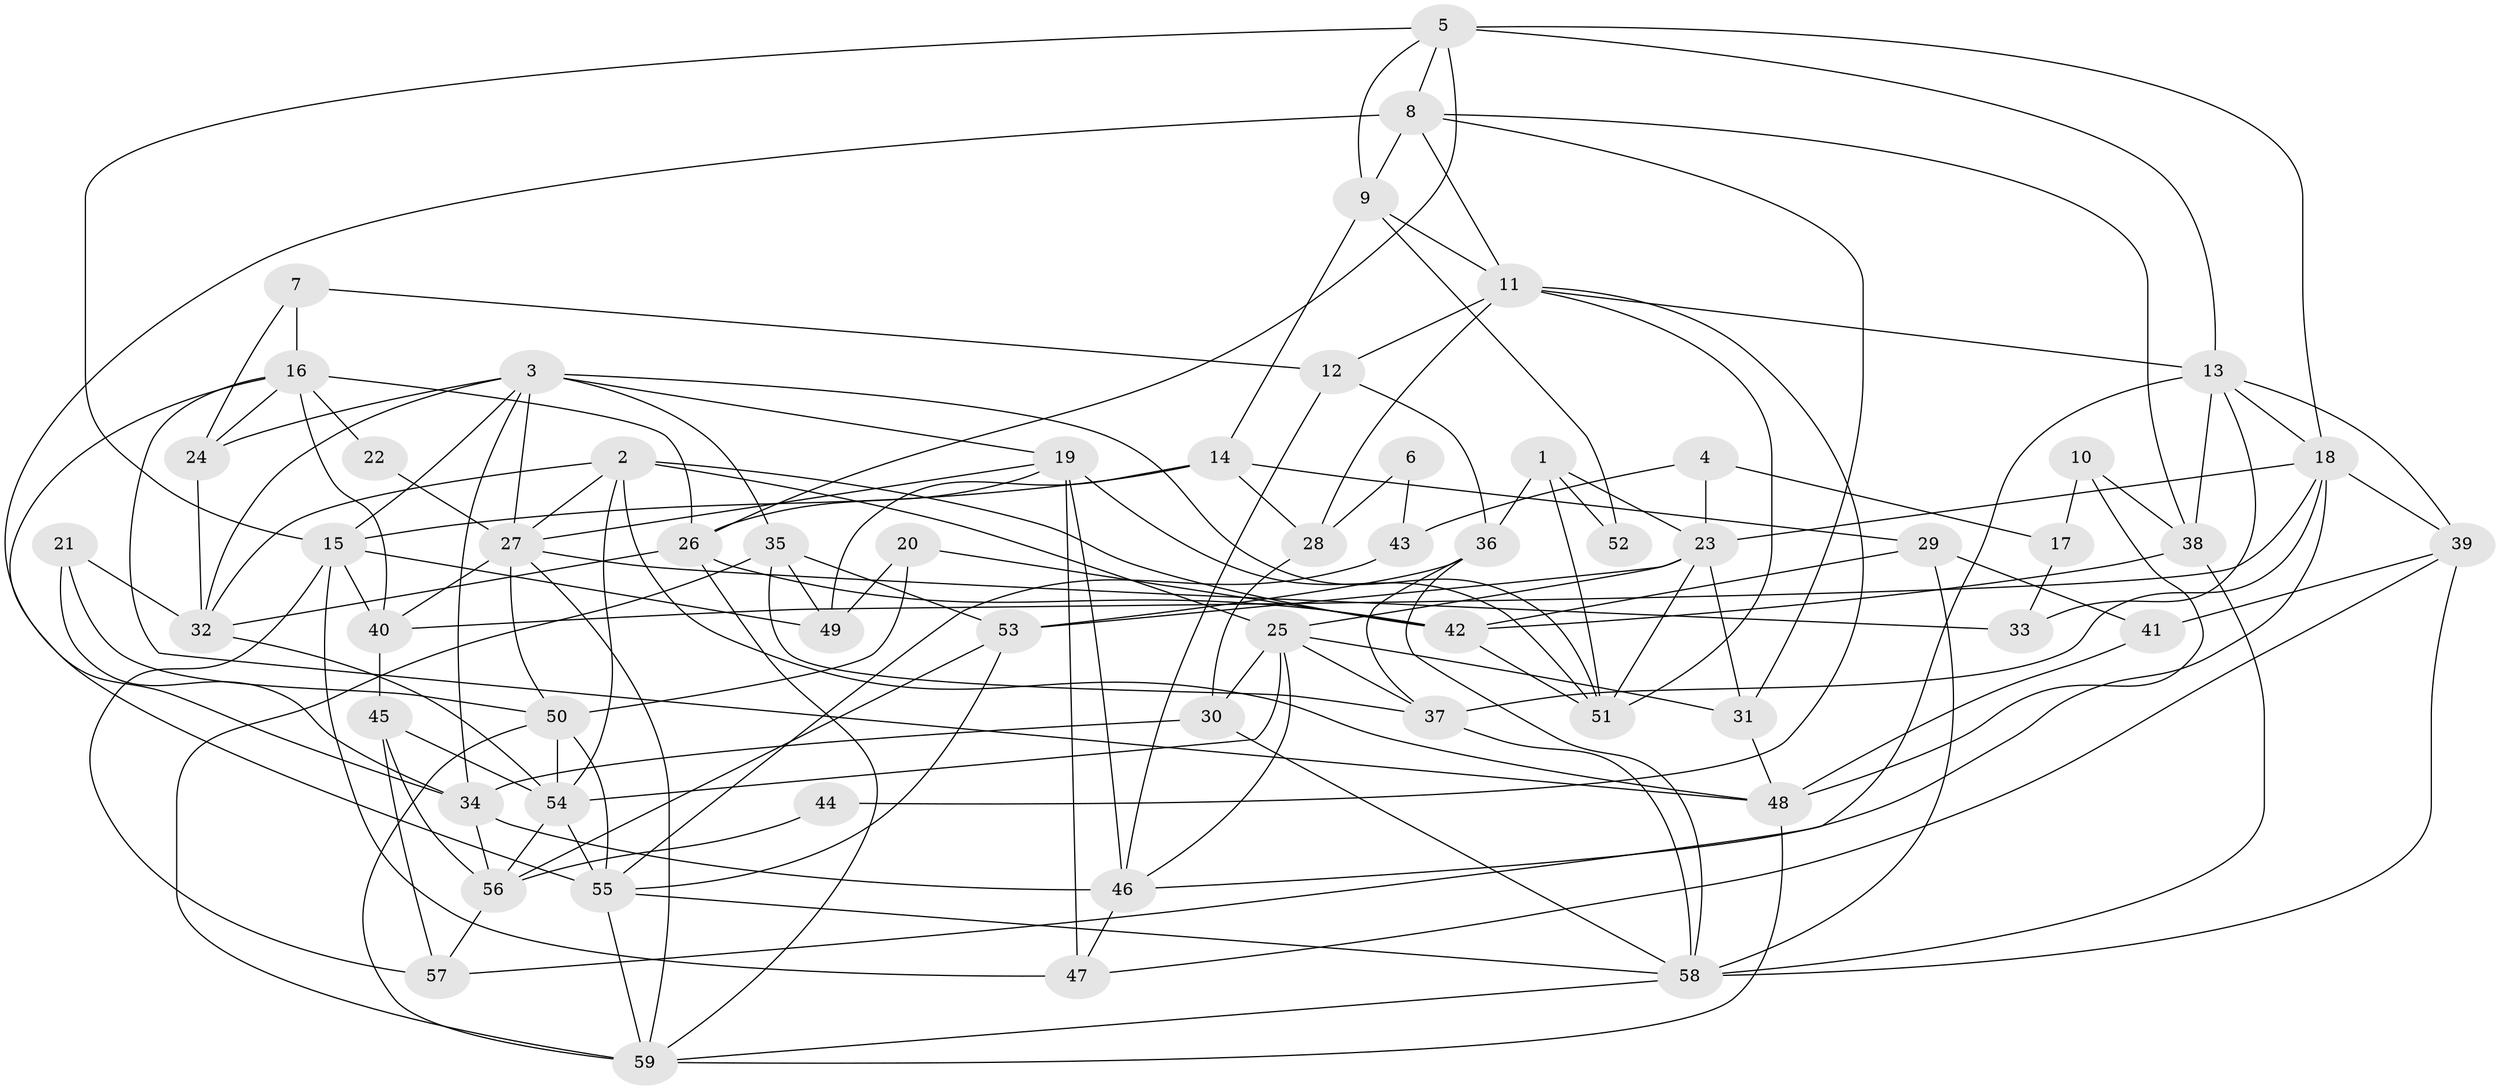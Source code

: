 // original degree distribution, {3: 0.29591836734693877, 4: 0.3469387755102041, 6: 0.10204081632653061, 7: 0.04081632653061224, 5: 0.1326530612244898, 2: 0.08163265306122448}
// Generated by graph-tools (version 1.1) at 2025/37/03/04/25 23:37:06]
// undirected, 59 vertices, 148 edges
graph export_dot {
  node [color=gray90,style=filled];
  1;
  2;
  3;
  4;
  5;
  6;
  7;
  8;
  9;
  10;
  11;
  12;
  13;
  14;
  15;
  16;
  17;
  18;
  19;
  20;
  21;
  22;
  23;
  24;
  25;
  26;
  27;
  28;
  29;
  30;
  31;
  32;
  33;
  34;
  35;
  36;
  37;
  38;
  39;
  40;
  41;
  42;
  43;
  44;
  45;
  46;
  47;
  48;
  49;
  50;
  51;
  52;
  53;
  54;
  55;
  56;
  57;
  58;
  59;
  1 -- 23 [weight=1.0];
  1 -- 36 [weight=1.0];
  1 -- 51 [weight=1.0];
  1 -- 52 [weight=1.0];
  2 -- 25 [weight=1.0];
  2 -- 27 [weight=1.0];
  2 -- 32 [weight=1.0];
  2 -- 42 [weight=1.0];
  2 -- 48 [weight=2.0];
  2 -- 54 [weight=1.0];
  3 -- 15 [weight=1.0];
  3 -- 19 [weight=1.0];
  3 -- 24 [weight=1.0];
  3 -- 27 [weight=2.0];
  3 -- 32 [weight=1.0];
  3 -- 34 [weight=1.0];
  3 -- 35 [weight=1.0];
  3 -- 51 [weight=1.0];
  4 -- 17 [weight=1.0];
  4 -- 23 [weight=2.0];
  4 -- 43 [weight=1.0];
  5 -- 8 [weight=1.0];
  5 -- 9 [weight=1.0];
  5 -- 13 [weight=1.0];
  5 -- 15 [weight=1.0];
  5 -- 18 [weight=1.0];
  5 -- 26 [weight=1.0];
  6 -- 28 [weight=1.0];
  6 -- 43 [weight=1.0];
  7 -- 12 [weight=1.0];
  7 -- 16 [weight=1.0];
  7 -- 24 [weight=1.0];
  8 -- 9 [weight=1.0];
  8 -- 11 [weight=1.0];
  8 -- 31 [weight=1.0];
  8 -- 34 [weight=1.0];
  8 -- 38 [weight=1.0];
  9 -- 11 [weight=1.0];
  9 -- 14 [weight=1.0];
  9 -- 52 [weight=1.0];
  10 -- 17 [weight=1.0];
  10 -- 38 [weight=1.0];
  10 -- 48 [weight=1.0];
  11 -- 12 [weight=1.0];
  11 -- 13 [weight=1.0];
  11 -- 28 [weight=1.0];
  11 -- 44 [weight=1.0];
  11 -- 51 [weight=1.0];
  12 -- 36 [weight=1.0];
  12 -- 46 [weight=1.0];
  13 -- 18 [weight=1.0];
  13 -- 33 [weight=1.0];
  13 -- 38 [weight=1.0];
  13 -- 39 [weight=1.0];
  13 -- 57 [weight=1.0];
  14 -- 15 [weight=1.0];
  14 -- 28 [weight=1.0];
  14 -- 29 [weight=1.0];
  14 -- 49 [weight=1.0];
  15 -- 40 [weight=1.0];
  15 -- 47 [weight=1.0];
  15 -- 49 [weight=1.0];
  15 -- 57 [weight=1.0];
  16 -- 22 [weight=1.0];
  16 -- 24 [weight=1.0];
  16 -- 26 [weight=1.0];
  16 -- 40 [weight=1.0];
  16 -- 48 [weight=1.0];
  16 -- 55 [weight=1.0];
  17 -- 33 [weight=1.0];
  18 -- 23 [weight=1.0];
  18 -- 37 [weight=1.0];
  18 -- 39 [weight=1.0];
  18 -- 40 [weight=1.0];
  18 -- 46 [weight=1.0];
  19 -- 26 [weight=1.0];
  19 -- 27 [weight=1.0];
  19 -- 46 [weight=1.0];
  19 -- 47 [weight=1.0];
  19 -- 51 [weight=1.0];
  20 -- 42 [weight=1.0];
  20 -- 49 [weight=1.0];
  20 -- 50 [weight=1.0];
  21 -- 32 [weight=1.0];
  21 -- 34 [weight=1.0];
  21 -- 50 [weight=1.0];
  22 -- 27 [weight=2.0];
  23 -- 25 [weight=1.0];
  23 -- 31 [weight=1.0];
  23 -- 51 [weight=1.0];
  23 -- 53 [weight=1.0];
  24 -- 32 [weight=1.0];
  25 -- 30 [weight=2.0];
  25 -- 31 [weight=1.0];
  25 -- 37 [weight=1.0];
  25 -- 46 [weight=1.0];
  25 -- 54 [weight=1.0];
  26 -- 32 [weight=1.0];
  26 -- 42 [weight=1.0];
  26 -- 59 [weight=1.0];
  27 -- 33 [weight=1.0];
  27 -- 40 [weight=1.0];
  27 -- 50 [weight=1.0];
  27 -- 59 [weight=1.0];
  28 -- 30 [weight=1.0];
  29 -- 41 [weight=1.0];
  29 -- 42 [weight=1.0];
  29 -- 58 [weight=1.0];
  30 -- 34 [weight=1.0];
  30 -- 58 [weight=1.0];
  31 -- 48 [weight=1.0];
  32 -- 54 [weight=1.0];
  34 -- 46 [weight=1.0];
  34 -- 56 [weight=1.0];
  35 -- 37 [weight=2.0];
  35 -- 49 [weight=1.0];
  35 -- 53 [weight=1.0];
  35 -- 59 [weight=1.0];
  36 -- 37 [weight=1.0];
  36 -- 53 [weight=1.0];
  36 -- 58 [weight=1.0];
  37 -- 58 [weight=1.0];
  38 -- 42 [weight=1.0];
  38 -- 58 [weight=1.0];
  39 -- 41 [weight=1.0];
  39 -- 47 [weight=1.0];
  39 -- 58 [weight=1.0];
  40 -- 45 [weight=1.0];
  41 -- 48 [weight=1.0];
  42 -- 51 [weight=1.0];
  43 -- 55 [weight=1.0];
  44 -- 56 [weight=1.0];
  45 -- 54 [weight=1.0];
  45 -- 56 [weight=1.0];
  45 -- 57 [weight=1.0];
  46 -- 47 [weight=1.0];
  48 -- 59 [weight=1.0];
  50 -- 54 [weight=1.0];
  50 -- 55 [weight=1.0];
  50 -- 59 [weight=2.0];
  53 -- 55 [weight=1.0];
  53 -- 56 [weight=1.0];
  54 -- 55 [weight=1.0];
  54 -- 56 [weight=1.0];
  55 -- 58 [weight=1.0];
  55 -- 59 [weight=1.0];
  56 -- 57 [weight=1.0];
  58 -- 59 [weight=1.0];
}
